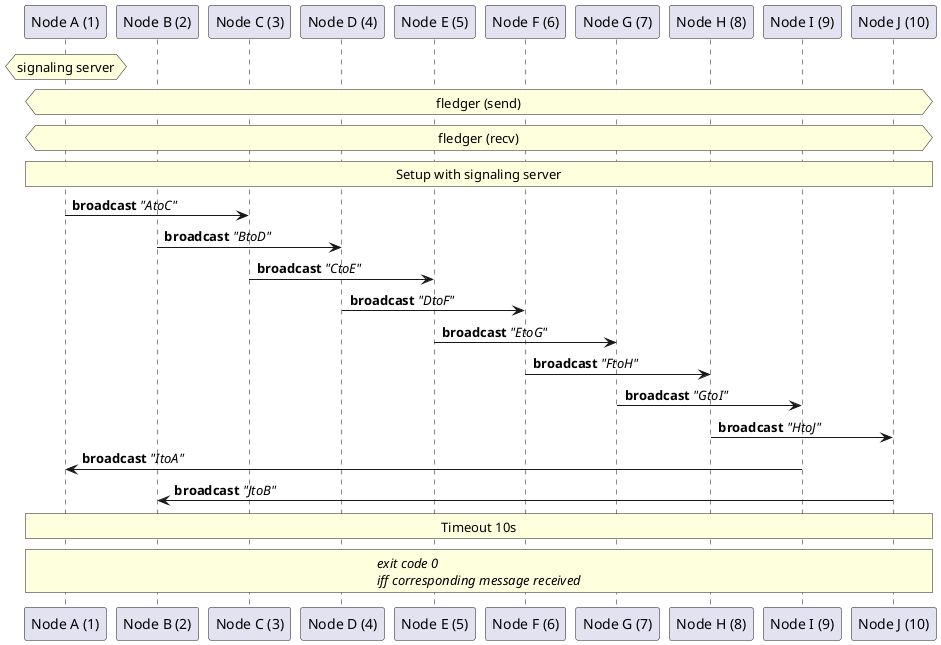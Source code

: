 @startuml
participant "Node A (1)" as A
participant "Node B (2)" as B
participant "Node C (3)" as C
participant "Node D (4)" as D
participant "Node E (5)" as E
participant "Node F (6)" as F
participant "Node G (7)" as G
participant "Node H (8)" as H
participant "Node I (9)" as I
participant "Node J (10)" as J

hnote over A: signaling server
hnote across
  fledger (send)
endhnote
hnote across
  fledger (recv)
endhnote
rnote across
  Setup with signaling server
endrnote

A -> C: **broadcast** //"AtoC"//
B -> D: **broadcast** //"BtoD"//
C -> E: **broadcast** //"CtoE"//
D -> F: **broadcast** //"DtoF"//
E -> G: **broadcast** //"EtoG"//
F -> H: **broadcast** //"FtoH"//
G -> I: **broadcast** //"GtoI"//
H -> J: **broadcast** //"HtoJ"//
I -> A: **broadcast** //"ItoA"//
J -> B: **broadcast** //"JtoB"//

rnote across
  Timeout 10s
endrnote
rnote across
  //exit code 0//
  //iff corresponding message received//
endrnote
@enduml
